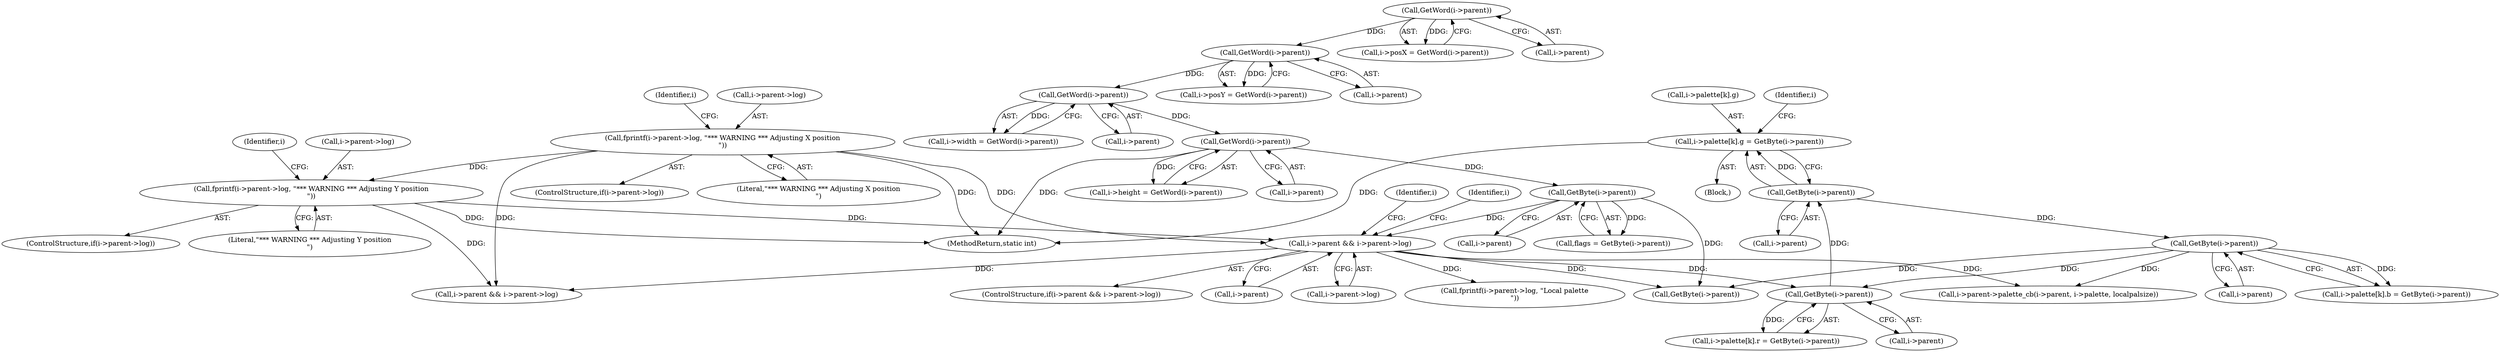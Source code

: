 digraph "0_ngiflib_cf429e0a2fe26b5f01ce0c8e9b79432e94509b6e@array" {
"1000483" [label="(Call,i->palette[k].g = GetByte(i->parent))"];
"1000491" [label="(Call,GetByte(i->parent))"];
"1000479" [label="(Call,GetByte(i->parent))"];
"1000434" [label="(Call,i->parent && i->parent->log)"];
"1000378" [label="(Call,GetByte(i->parent))"];
"1000188" [label="(Call,GetWord(i->parent))"];
"1000180" [label="(Call,GetWord(i->parent))"];
"1000172" [label="(Call,GetWord(i->parent))"];
"1000164" [label="(Call,GetWord(i->parent))"];
"1000250" [label="(Call,fprintf(i->parent->log, \"*** WARNING *** Adjusting X position\n\"))"];
"1000291" [label="(Call,fprintf(i->parent->log, \"*** WARNING *** Adjusting Y position\n\"))"];
"1000503" [label="(Call,GetByte(i->parent))"];
"1000483" [label="(Call,i->palette[k].g = GetByte(i->parent))"];
"1000484" [label="(Call,i->palette[k].g)"];
"1000438" [label="(Call,i->parent->log)"];
"1000244" [label="(ControlStructure,if(i->parent->log))"];
"1000912" [label="(MethodReturn,static int)"];
"1000259" [label="(Identifier,i)"];
"1000180" [label="(Call,GetWord(i->parent))"];
"1000554" [label="(Call,GetByte(i->parent))"];
"1000452" [label="(Identifier,i)"];
"1000443" [label="(Call,fprintf(i->parent->log, \"Local palette\n\"))"];
"1000168" [label="(Call,i->posY = GetWord(i->parent))"];
"1000504" [label="(Call,i->parent)"];
"1000173" [label="(Call,i->parent)"];
"1000251" [label="(Call,i->parent->log)"];
"1000559" [label="(Call,i->parent && i->parent->log)"];
"1000300" [label="(Identifier,i)"];
"1000176" [label="(Call,i->width = GetWord(i->parent))"];
"1000491" [label="(Call,GetByte(i->parent))"];
"1000164" [label="(Call,GetWord(i->parent))"];
"1000160" [label="(Call,i->posX = GetWord(i->parent))"];
"1000471" [label="(Call,i->palette[k].r = GetByte(i->parent))"];
"1000165" [label="(Call,i->parent)"];
"1000513" [label="(Call,i->parent->palette_cb(i->parent, i->palette, localpalsize))"];
"1000378" [label="(Call,GetByte(i->parent))"];
"1000297" [label="(Literal,\"*** WARNING *** Adjusting Y position\n\")"];
"1000495" [label="(Call,i->palette[k].b = GetByte(i->parent))"];
"1000376" [label="(Call,flags = GetByte(i->parent))"];
"1000492" [label="(Call,i->parent)"];
"1000470" [label="(Block,)"];
"1000184" [label="(Call,i->height = GetWord(i->parent))"];
"1000189" [label="(Call,i->parent)"];
"1000479" [label="(Call,GetByte(i->parent))"];
"1000292" [label="(Call,i->parent->log)"];
"1000433" [label="(ControlStructure,if(i->parent && i->parent->log))"];
"1000285" [label="(ControlStructure,if(i->parent->log))"];
"1000256" [label="(Literal,\"*** WARNING *** Adjusting X position\n\")"];
"1000188" [label="(Call,GetWord(i->parent))"];
"1000250" [label="(Call,fprintf(i->parent->log, \"*** WARNING *** Adjusting X position\n\"))"];
"1000499" [label="(Identifier,i)"];
"1000434" [label="(Call,i->parent && i->parent->log)"];
"1000181" [label="(Call,i->parent)"];
"1000435" [label="(Call,i->parent)"];
"1000291" [label="(Call,fprintf(i->parent->log, \"*** WARNING *** Adjusting Y position\n\"))"];
"1000503" [label="(Call,GetByte(i->parent))"];
"1000379" [label="(Call,i->parent)"];
"1000172" [label="(Call,GetWord(i->parent))"];
"1000446" [label="(Identifier,i)"];
"1000480" [label="(Call,i->parent)"];
"1000483" -> "1000470"  [label="AST: "];
"1000483" -> "1000491"  [label="CFG: "];
"1000484" -> "1000483"  [label="AST: "];
"1000491" -> "1000483"  [label="AST: "];
"1000499" -> "1000483"  [label="CFG: "];
"1000483" -> "1000912"  [label="DDG: "];
"1000491" -> "1000483"  [label="DDG: "];
"1000491" -> "1000492"  [label="CFG: "];
"1000492" -> "1000491"  [label="AST: "];
"1000479" -> "1000491"  [label="DDG: "];
"1000491" -> "1000503"  [label="DDG: "];
"1000479" -> "1000471"  [label="AST: "];
"1000479" -> "1000480"  [label="CFG: "];
"1000480" -> "1000479"  [label="AST: "];
"1000471" -> "1000479"  [label="CFG: "];
"1000479" -> "1000471"  [label="DDG: "];
"1000434" -> "1000479"  [label="DDG: "];
"1000503" -> "1000479"  [label="DDG: "];
"1000434" -> "1000433"  [label="AST: "];
"1000434" -> "1000435"  [label="CFG: "];
"1000434" -> "1000438"  [label="CFG: "];
"1000435" -> "1000434"  [label="AST: "];
"1000438" -> "1000434"  [label="AST: "];
"1000446" -> "1000434"  [label="CFG: "];
"1000452" -> "1000434"  [label="CFG: "];
"1000378" -> "1000434"  [label="DDG: "];
"1000250" -> "1000434"  [label="DDG: "];
"1000291" -> "1000434"  [label="DDG: "];
"1000434" -> "1000443"  [label="DDG: "];
"1000434" -> "1000513"  [label="DDG: "];
"1000434" -> "1000554"  [label="DDG: "];
"1000434" -> "1000559"  [label="DDG: "];
"1000378" -> "1000376"  [label="AST: "];
"1000378" -> "1000379"  [label="CFG: "];
"1000379" -> "1000378"  [label="AST: "];
"1000376" -> "1000378"  [label="CFG: "];
"1000378" -> "1000376"  [label="DDG: "];
"1000188" -> "1000378"  [label="DDG: "];
"1000378" -> "1000554"  [label="DDG: "];
"1000188" -> "1000184"  [label="AST: "];
"1000188" -> "1000189"  [label="CFG: "];
"1000189" -> "1000188"  [label="AST: "];
"1000184" -> "1000188"  [label="CFG: "];
"1000188" -> "1000912"  [label="DDG: "];
"1000188" -> "1000184"  [label="DDG: "];
"1000180" -> "1000188"  [label="DDG: "];
"1000180" -> "1000176"  [label="AST: "];
"1000180" -> "1000181"  [label="CFG: "];
"1000181" -> "1000180"  [label="AST: "];
"1000176" -> "1000180"  [label="CFG: "];
"1000180" -> "1000176"  [label="DDG: "];
"1000172" -> "1000180"  [label="DDG: "];
"1000172" -> "1000168"  [label="AST: "];
"1000172" -> "1000173"  [label="CFG: "];
"1000173" -> "1000172"  [label="AST: "];
"1000168" -> "1000172"  [label="CFG: "];
"1000172" -> "1000168"  [label="DDG: "];
"1000164" -> "1000172"  [label="DDG: "];
"1000164" -> "1000160"  [label="AST: "];
"1000164" -> "1000165"  [label="CFG: "];
"1000165" -> "1000164"  [label="AST: "];
"1000160" -> "1000164"  [label="CFG: "];
"1000164" -> "1000160"  [label="DDG: "];
"1000250" -> "1000244"  [label="AST: "];
"1000250" -> "1000256"  [label="CFG: "];
"1000251" -> "1000250"  [label="AST: "];
"1000256" -> "1000250"  [label="AST: "];
"1000259" -> "1000250"  [label="CFG: "];
"1000250" -> "1000912"  [label="DDG: "];
"1000250" -> "1000291"  [label="DDG: "];
"1000250" -> "1000559"  [label="DDG: "];
"1000291" -> "1000285"  [label="AST: "];
"1000291" -> "1000297"  [label="CFG: "];
"1000292" -> "1000291"  [label="AST: "];
"1000297" -> "1000291"  [label="AST: "];
"1000300" -> "1000291"  [label="CFG: "];
"1000291" -> "1000912"  [label="DDG: "];
"1000291" -> "1000559"  [label="DDG: "];
"1000503" -> "1000495"  [label="AST: "];
"1000503" -> "1000504"  [label="CFG: "];
"1000504" -> "1000503"  [label="AST: "];
"1000495" -> "1000503"  [label="CFG: "];
"1000503" -> "1000495"  [label="DDG: "];
"1000503" -> "1000513"  [label="DDG: "];
"1000503" -> "1000554"  [label="DDG: "];
}
